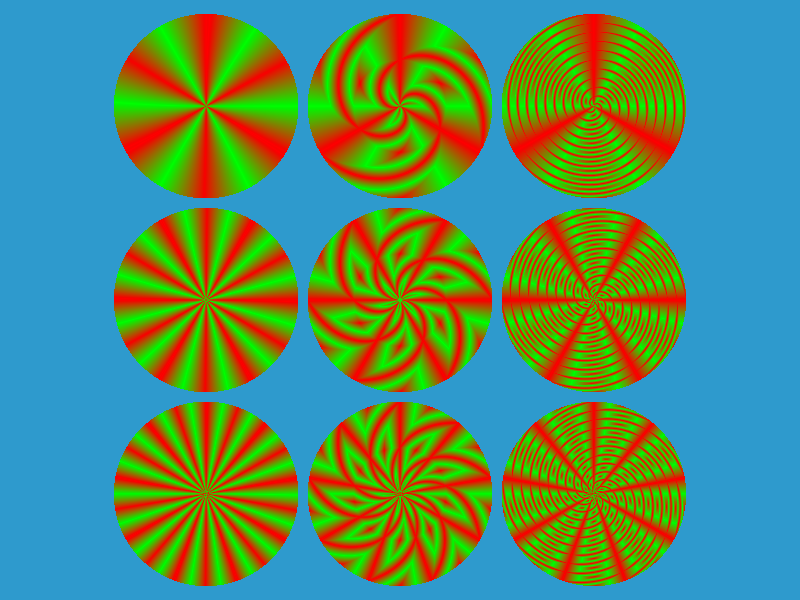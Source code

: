 // Persistence Of Vision raytracer version 3.0 sample file.
// Demo using the spiral2 texture ... by Dieter Bayer, May 1994
//
// 9 discs with different spiral2 textures.
//
// The scaling factor of the texture, i.e. the number of turns
// one "arm" of the spiral makes, decreases from left to right.
//
// The number of "arms" of the spiral,
// increases from top to bottom.
//

#version 3.0
global_settings { assumed_gamma 2.2 }

#include "colors.inc"
#include "shapes.inc"

/* factors used for positioning the discs */
#declare X = 2.1 #declare Y = 2.1

/* arms used */
#declare O1 = 3
#declare O2 = 6
#declare O3 = 9

/* scaling used */
#declare S1 = 100
#declare S2 = 1
#declare S3 = 0.2

/* Spiral 1 */
#declare Spiral1 =
texture {
  pigment {
    spiral2 O1
    color_map { [0.0, 1.0  color Red color Green] }
  }
  finish { ambient 1 }
  scale <S1, S1, S1>
}

/* Spiral 2 */
#declare Spiral2 =
texture {
  pigment {
    spiral2 O1
    color_map { [0.0, 1.0  color Red color Green] }
  }
  finish { ambient 1 }
  scale <S2, S2, S2>
}

/* Spiral 3 */
#declare Spiral3 =
texture {
  pigment {
    spiral2 O1
    color_map { [0.0, 1.0  color Red color Green] }
  }
  finish { ambient 1 }
  scale <S3, S3, S3>
}

/* Spiral 4 */
#declare Spiral4 =
texture {
  pigment {
    spiral2 O2
    color_map { [0.0, 1.0  color Red color Green] }
  }
  finish { ambient 1 }
  scale <S1, S1, S1>
}

/* Spiral 5 */
#declare Spiral5 =
texture {
  pigment {
    spiral2 O2
    color_map { [0.0, 1.0  color Red color Green] }
  }
  finish { ambient 1 }
  scale <S2, S2, S2>
}

/* Spiral 6 */
#declare Spiral6 =
texture {
  pigment {
    spiral2 O2
    color_map { [0.0, 1.0  color Red color Green] }
  }
  finish { ambient 1 }
  scale <S3, S3, S3>
}

/* Spiral 7 */
#declare Spiral7 =
texture {
  pigment {
    spiral2 O3
    color_map { [0.0, 1.0  color Red color Green] }
  }
  finish { ambient 1 }
  scale <S1, S1, S1>
}

/* Spiral 8 */
#declare Spiral8 =
texture {
  pigment {
    spiral2 O3
    color_map { [0.0, 1.0  color Red color Green] }
  }
  finish { ambient 1 }
  scale <S2, S2, S2>
}

/* Spiral 9 */
#declare Spiral9 =
texture {
  pigment {
    spiral2 O3
    color_map { [0.0, 1.0  color Red color Green] }
  }
  finish { ambient 1 }
  scale <S3, S3, S3>
}

camera {
  location <0, 0, -6.5>
  right <4/3, 0, 0>
  up <0, 1, 0>
  sky <0, 1, 0>
  direction <0, 0, 1>
}

background { color SkyBlue }

disc { <0, 0, 0>, <0, 0, 1>, 1 texture { Spiral1 } translate <-1*X, +1*Y, 0> }
disc { <0, 0, 0>, <0, 0, 1>, 1 texture { Spiral2 } translate < 0*X, +1*Y, 0> }
disc { <0, 0, 0>, <0, 0, 1>, 1 texture { Spiral3 } translate <+1*X, +1*Y, 0> }
disc { <0, 0, 0>, <0, 0, 1>, 1 texture { Spiral4 } translate <-1*X,  0*Y, 0> }
disc { <0, 0, 0>, <0, 0, 1>, 1 texture { Spiral5 } translate < 0*X,  0*Y, 0> }
disc { <0, 0, 0>, <0, 0, 1>, 1 texture { Spiral6 } translate <+1*X,  0*Y, 0> }
disc { <0, 0, 0>, <0, 0, 1>, 1 texture { Spiral7 } translate <-1*X, -1*Y, 0> }
disc { <0, 0, 0>, <0, 0, 1>, 1 texture { Spiral8 } translate < 0*X, -1*Y, 0> }
disc { <0, 0, 0>, <0, 0, 1>, 1 texture { Spiral9 } translate <+1*X, -1*Y, 0> }

